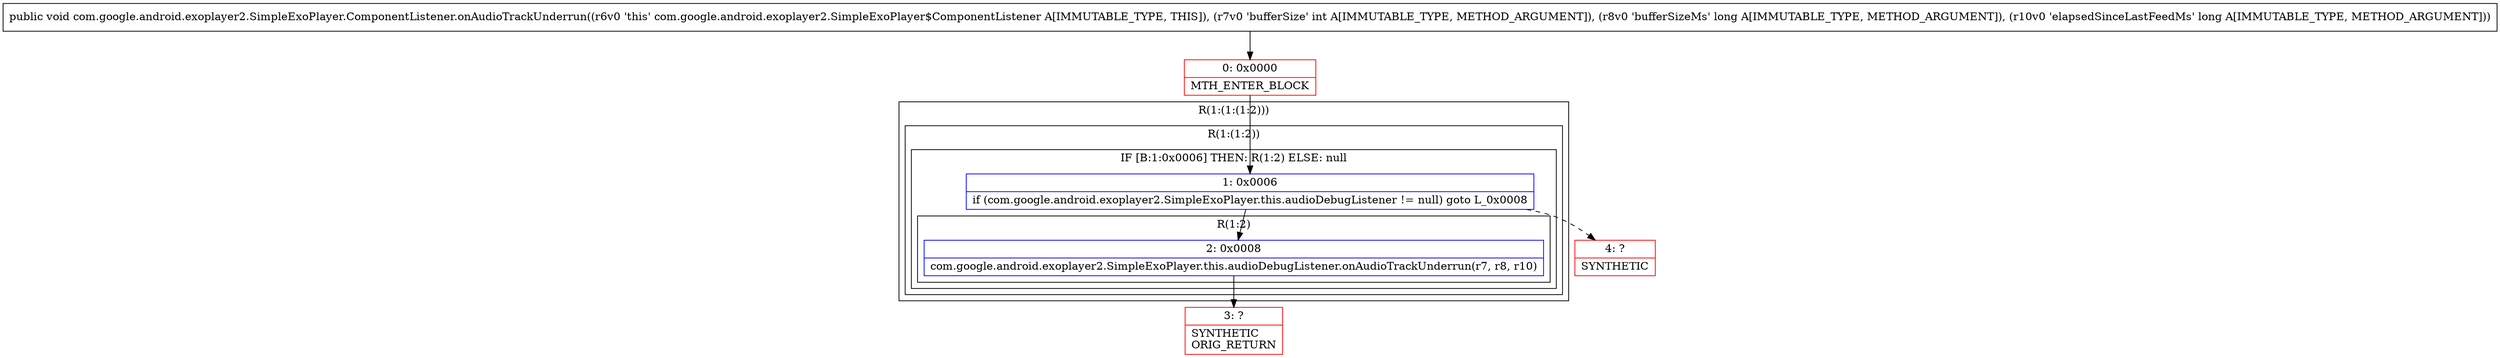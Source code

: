 digraph "CFG forcom.google.android.exoplayer2.SimpleExoPlayer.ComponentListener.onAudioTrackUnderrun(IJJ)V" {
subgraph cluster_Region_98797742 {
label = "R(1:(1:(1:2)))";
node [shape=record,color=blue];
subgraph cluster_Region_447429185 {
label = "R(1:(1:2))";
node [shape=record,color=blue];
subgraph cluster_IfRegion_1689009447 {
label = "IF [B:1:0x0006] THEN: R(1:2) ELSE: null";
node [shape=record,color=blue];
Node_1 [shape=record,label="{1\:\ 0x0006|if (com.google.android.exoplayer2.SimpleExoPlayer.this.audioDebugListener != null) goto L_0x0008\l}"];
subgraph cluster_Region_994679712 {
label = "R(1:2)";
node [shape=record,color=blue];
Node_2 [shape=record,label="{2\:\ 0x0008|com.google.android.exoplayer2.SimpleExoPlayer.this.audioDebugListener.onAudioTrackUnderrun(r7, r8, r10)\l}"];
}
}
}
}
Node_0 [shape=record,color=red,label="{0\:\ 0x0000|MTH_ENTER_BLOCK\l}"];
Node_3 [shape=record,color=red,label="{3\:\ ?|SYNTHETIC\lORIG_RETURN\l}"];
Node_4 [shape=record,color=red,label="{4\:\ ?|SYNTHETIC\l}"];
MethodNode[shape=record,label="{public void com.google.android.exoplayer2.SimpleExoPlayer.ComponentListener.onAudioTrackUnderrun((r6v0 'this' com.google.android.exoplayer2.SimpleExoPlayer$ComponentListener A[IMMUTABLE_TYPE, THIS]), (r7v0 'bufferSize' int A[IMMUTABLE_TYPE, METHOD_ARGUMENT]), (r8v0 'bufferSizeMs' long A[IMMUTABLE_TYPE, METHOD_ARGUMENT]), (r10v0 'elapsedSinceLastFeedMs' long A[IMMUTABLE_TYPE, METHOD_ARGUMENT])) }"];
MethodNode -> Node_0;
Node_1 -> Node_2;
Node_1 -> Node_4[style=dashed];
Node_2 -> Node_3;
Node_0 -> Node_1;
}


